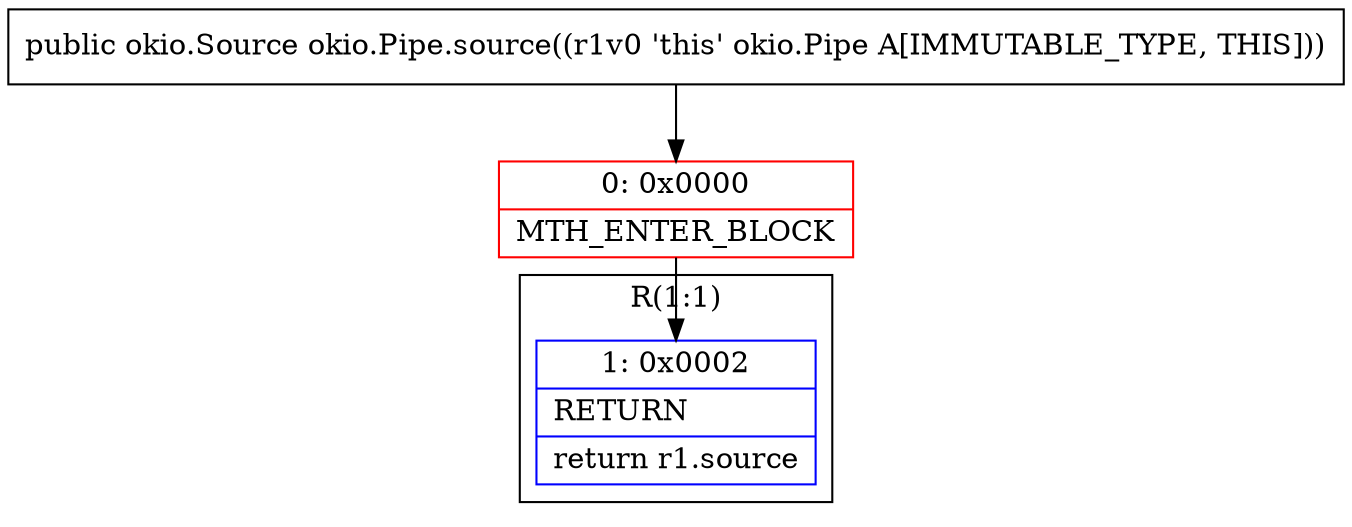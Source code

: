 digraph "CFG forokio.Pipe.source()Lokio\/Source;" {
subgraph cluster_Region_297359121 {
label = "R(1:1)";
node [shape=record,color=blue];
Node_1 [shape=record,label="{1\:\ 0x0002|RETURN\l|return r1.source\l}"];
}
Node_0 [shape=record,color=red,label="{0\:\ 0x0000|MTH_ENTER_BLOCK\l}"];
MethodNode[shape=record,label="{public okio.Source okio.Pipe.source((r1v0 'this' okio.Pipe A[IMMUTABLE_TYPE, THIS])) }"];
MethodNode -> Node_0;
Node_0 -> Node_1;
}

